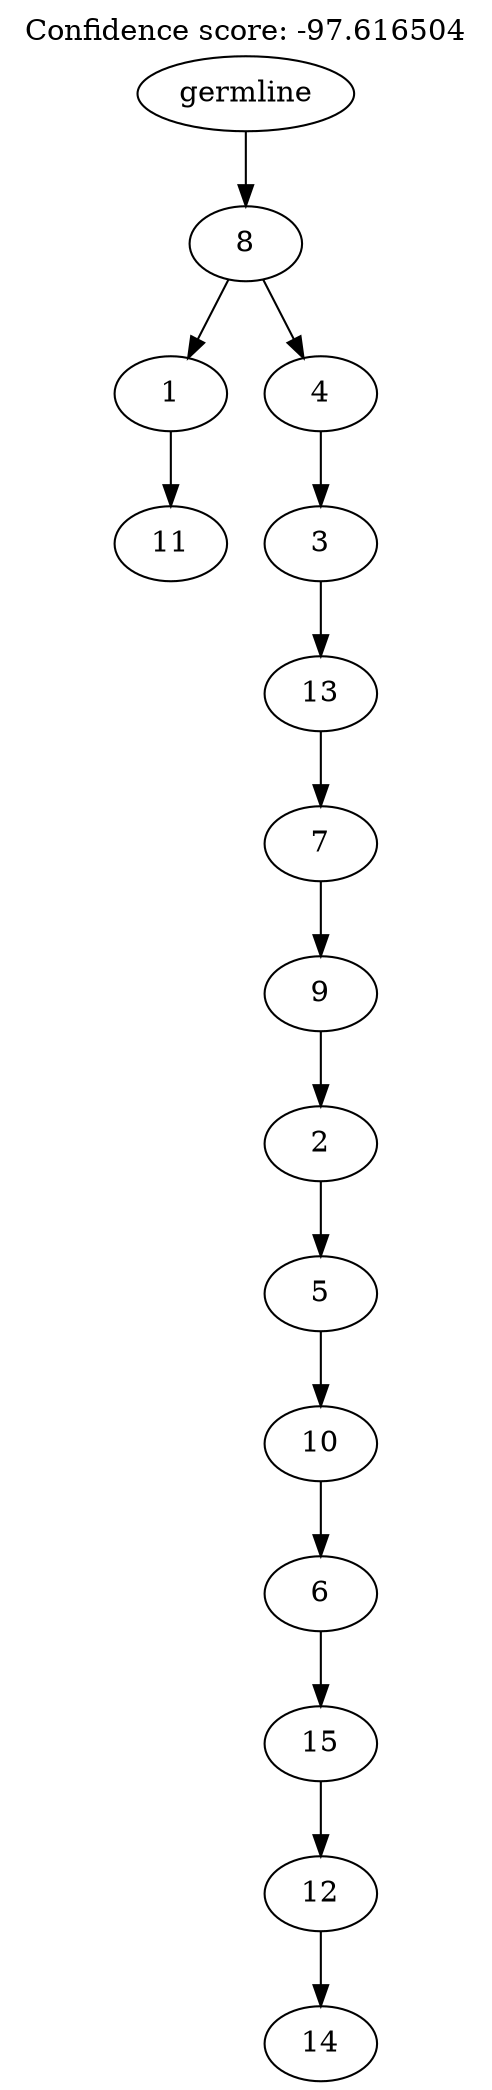 digraph g {
	"14" -> "15";
	"15" [label="11"];
	"12" -> "13";
	"13" [label="14"];
	"11" -> "12";
	"12" [label="12"];
	"10" -> "11";
	"11" [label="15"];
	"9" -> "10";
	"10" [label="6"];
	"8" -> "9";
	"9" [label="10"];
	"7" -> "8";
	"8" [label="5"];
	"6" -> "7";
	"7" [label="2"];
	"5" -> "6";
	"6" [label="9"];
	"4" -> "5";
	"5" [label="7"];
	"3" -> "4";
	"4" [label="13"];
	"2" -> "3";
	"3" [label="3"];
	"1" -> "2";
	"2" [label="4"];
	"1" -> "14";
	"14" [label="1"];
	"0" -> "1";
	"1" [label="8"];
	"0" [label="germline"];
	labelloc="t";
	label="Confidence score: -97.616504";
}
